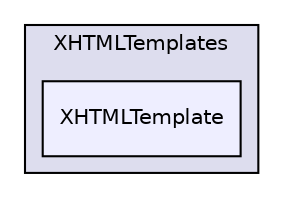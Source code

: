 digraph G {
  compound=true
  node [ fontsize=10, fontname="Helvetica"];
  edge [ labelfontsize=9, labelfontname="Helvetica"];
  subgraph clusterdir_6b75889e5fe4068fec075a0b63ad3ffc {
    graph [ bgcolor="#ddddee", pencolor="black", label="XHTMLTemplates" fontname="Helvetica", fontsize=10, URL="dir_6b75889e5fe4068fec075a0b63ad3ffc.html"]
  dir_b120a0ab8861a27008a7e2881f615e09 [shape=box, label="XHTMLTemplate", style="filled", fillcolor="#eeeeff", pencolor="black", URL="dir_b120a0ab8861a27008a7e2881f615e09.html"];
  }
}
